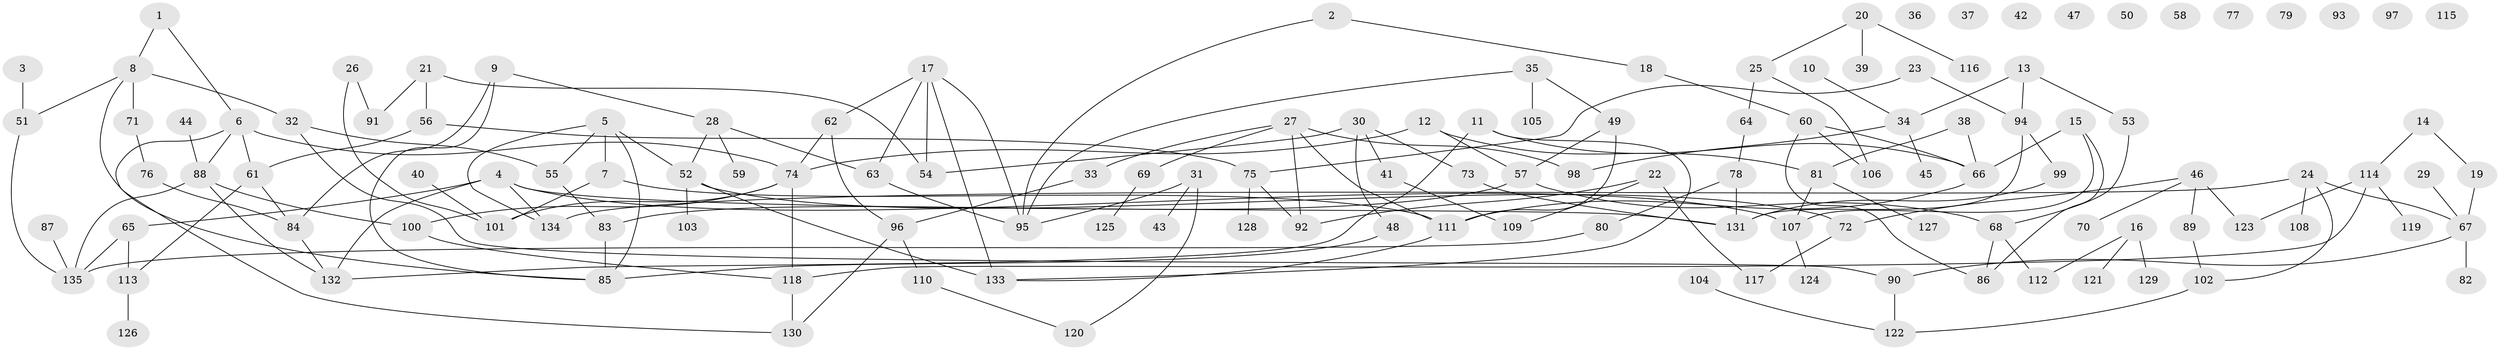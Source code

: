 // coarse degree distribution, {2: 0.2, 1: 0.17894736842105263, 6: 0.07368421052631578, 7: 0.021052631578947368, 5: 0.09473684210526316, 3: 0.16842105263157894, 4: 0.1368421052631579, 8: 0.010526315789473684, 0: 0.11578947368421053}
// Generated by graph-tools (version 1.1) at 2025/23/03/03/25 07:23:27]
// undirected, 135 vertices, 173 edges
graph export_dot {
graph [start="1"]
  node [color=gray90,style=filled];
  1;
  2;
  3;
  4;
  5;
  6;
  7;
  8;
  9;
  10;
  11;
  12;
  13;
  14;
  15;
  16;
  17;
  18;
  19;
  20;
  21;
  22;
  23;
  24;
  25;
  26;
  27;
  28;
  29;
  30;
  31;
  32;
  33;
  34;
  35;
  36;
  37;
  38;
  39;
  40;
  41;
  42;
  43;
  44;
  45;
  46;
  47;
  48;
  49;
  50;
  51;
  52;
  53;
  54;
  55;
  56;
  57;
  58;
  59;
  60;
  61;
  62;
  63;
  64;
  65;
  66;
  67;
  68;
  69;
  70;
  71;
  72;
  73;
  74;
  75;
  76;
  77;
  78;
  79;
  80;
  81;
  82;
  83;
  84;
  85;
  86;
  87;
  88;
  89;
  90;
  91;
  92;
  93;
  94;
  95;
  96;
  97;
  98;
  99;
  100;
  101;
  102;
  103;
  104;
  105;
  106;
  107;
  108;
  109;
  110;
  111;
  112;
  113;
  114;
  115;
  116;
  117;
  118;
  119;
  120;
  121;
  122;
  123;
  124;
  125;
  126;
  127;
  128;
  129;
  130;
  131;
  132;
  133;
  134;
  135;
  1 -- 6;
  1 -- 8;
  2 -- 18;
  2 -- 95;
  3 -- 51;
  4 -- 65;
  4 -- 107;
  4 -- 131;
  4 -- 132;
  4 -- 134;
  5 -- 7;
  5 -- 52;
  5 -- 55;
  5 -- 85;
  5 -- 134;
  6 -- 61;
  6 -- 74;
  6 -- 88;
  6 -- 130;
  7 -- 101;
  7 -- 111;
  8 -- 32;
  8 -- 51;
  8 -- 71;
  8 -- 85;
  9 -- 28;
  9 -- 84;
  9 -- 85;
  10 -- 34;
  11 -- 66;
  11 -- 132;
  11 -- 133;
  12 -- 57;
  12 -- 74;
  12 -- 81;
  13 -- 34;
  13 -- 53;
  13 -- 94;
  14 -- 19;
  14 -- 114;
  15 -- 66;
  15 -- 86;
  15 -- 107;
  16 -- 112;
  16 -- 121;
  16 -- 129;
  17 -- 54;
  17 -- 62;
  17 -- 63;
  17 -- 95;
  17 -- 133;
  18 -- 60;
  19 -- 67;
  20 -- 25;
  20 -- 39;
  20 -- 116;
  21 -- 54;
  21 -- 56;
  21 -- 91;
  22 -- 92;
  22 -- 109;
  22 -- 117;
  23 -- 75;
  23 -- 94;
  24 -- 67;
  24 -- 102;
  24 -- 108;
  24 -- 134;
  25 -- 64;
  25 -- 106;
  26 -- 91;
  26 -- 101;
  27 -- 33;
  27 -- 69;
  27 -- 92;
  27 -- 98;
  27 -- 111;
  28 -- 52;
  28 -- 59;
  28 -- 63;
  29 -- 67;
  30 -- 41;
  30 -- 48;
  30 -- 54;
  30 -- 73;
  31 -- 43;
  31 -- 95;
  31 -- 120;
  32 -- 55;
  32 -- 90;
  33 -- 96;
  34 -- 45;
  34 -- 98;
  35 -- 49;
  35 -- 95;
  35 -- 105;
  38 -- 66;
  38 -- 81;
  40 -- 101;
  41 -- 109;
  44 -- 88;
  46 -- 70;
  46 -- 72;
  46 -- 89;
  46 -- 123;
  48 -- 85;
  49 -- 57;
  49 -- 111;
  51 -- 135;
  52 -- 72;
  52 -- 103;
  52 -- 133;
  53 -- 68;
  55 -- 83;
  56 -- 61;
  56 -- 75;
  57 -- 68;
  57 -- 83;
  60 -- 66;
  60 -- 86;
  60 -- 106;
  61 -- 84;
  61 -- 113;
  62 -- 74;
  62 -- 96;
  63 -- 95;
  64 -- 78;
  65 -- 113;
  65 -- 135;
  66 -- 111;
  67 -- 82;
  67 -- 90;
  68 -- 86;
  68 -- 112;
  69 -- 125;
  71 -- 76;
  72 -- 117;
  73 -- 131;
  74 -- 100;
  74 -- 101;
  74 -- 118;
  75 -- 92;
  75 -- 128;
  76 -- 84;
  78 -- 80;
  78 -- 131;
  80 -- 135;
  81 -- 107;
  81 -- 127;
  83 -- 85;
  84 -- 132;
  87 -- 135;
  88 -- 100;
  88 -- 132;
  88 -- 135;
  89 -- 102;
  90 -- 122;
  94 -- 99;
  94 -- 131;
  96 -- 110;
  96 -- 130;
  99 -- 131;
  100 -- 118;
  102 -- 122;
  104 -- 122;
  107 -- 124;
  110 -- 120;
  111 -- 133;
  113 -- 126;
  114 -- 118;
  114 -- 119;
  114 -- 123;
  118 -- 130;
}
